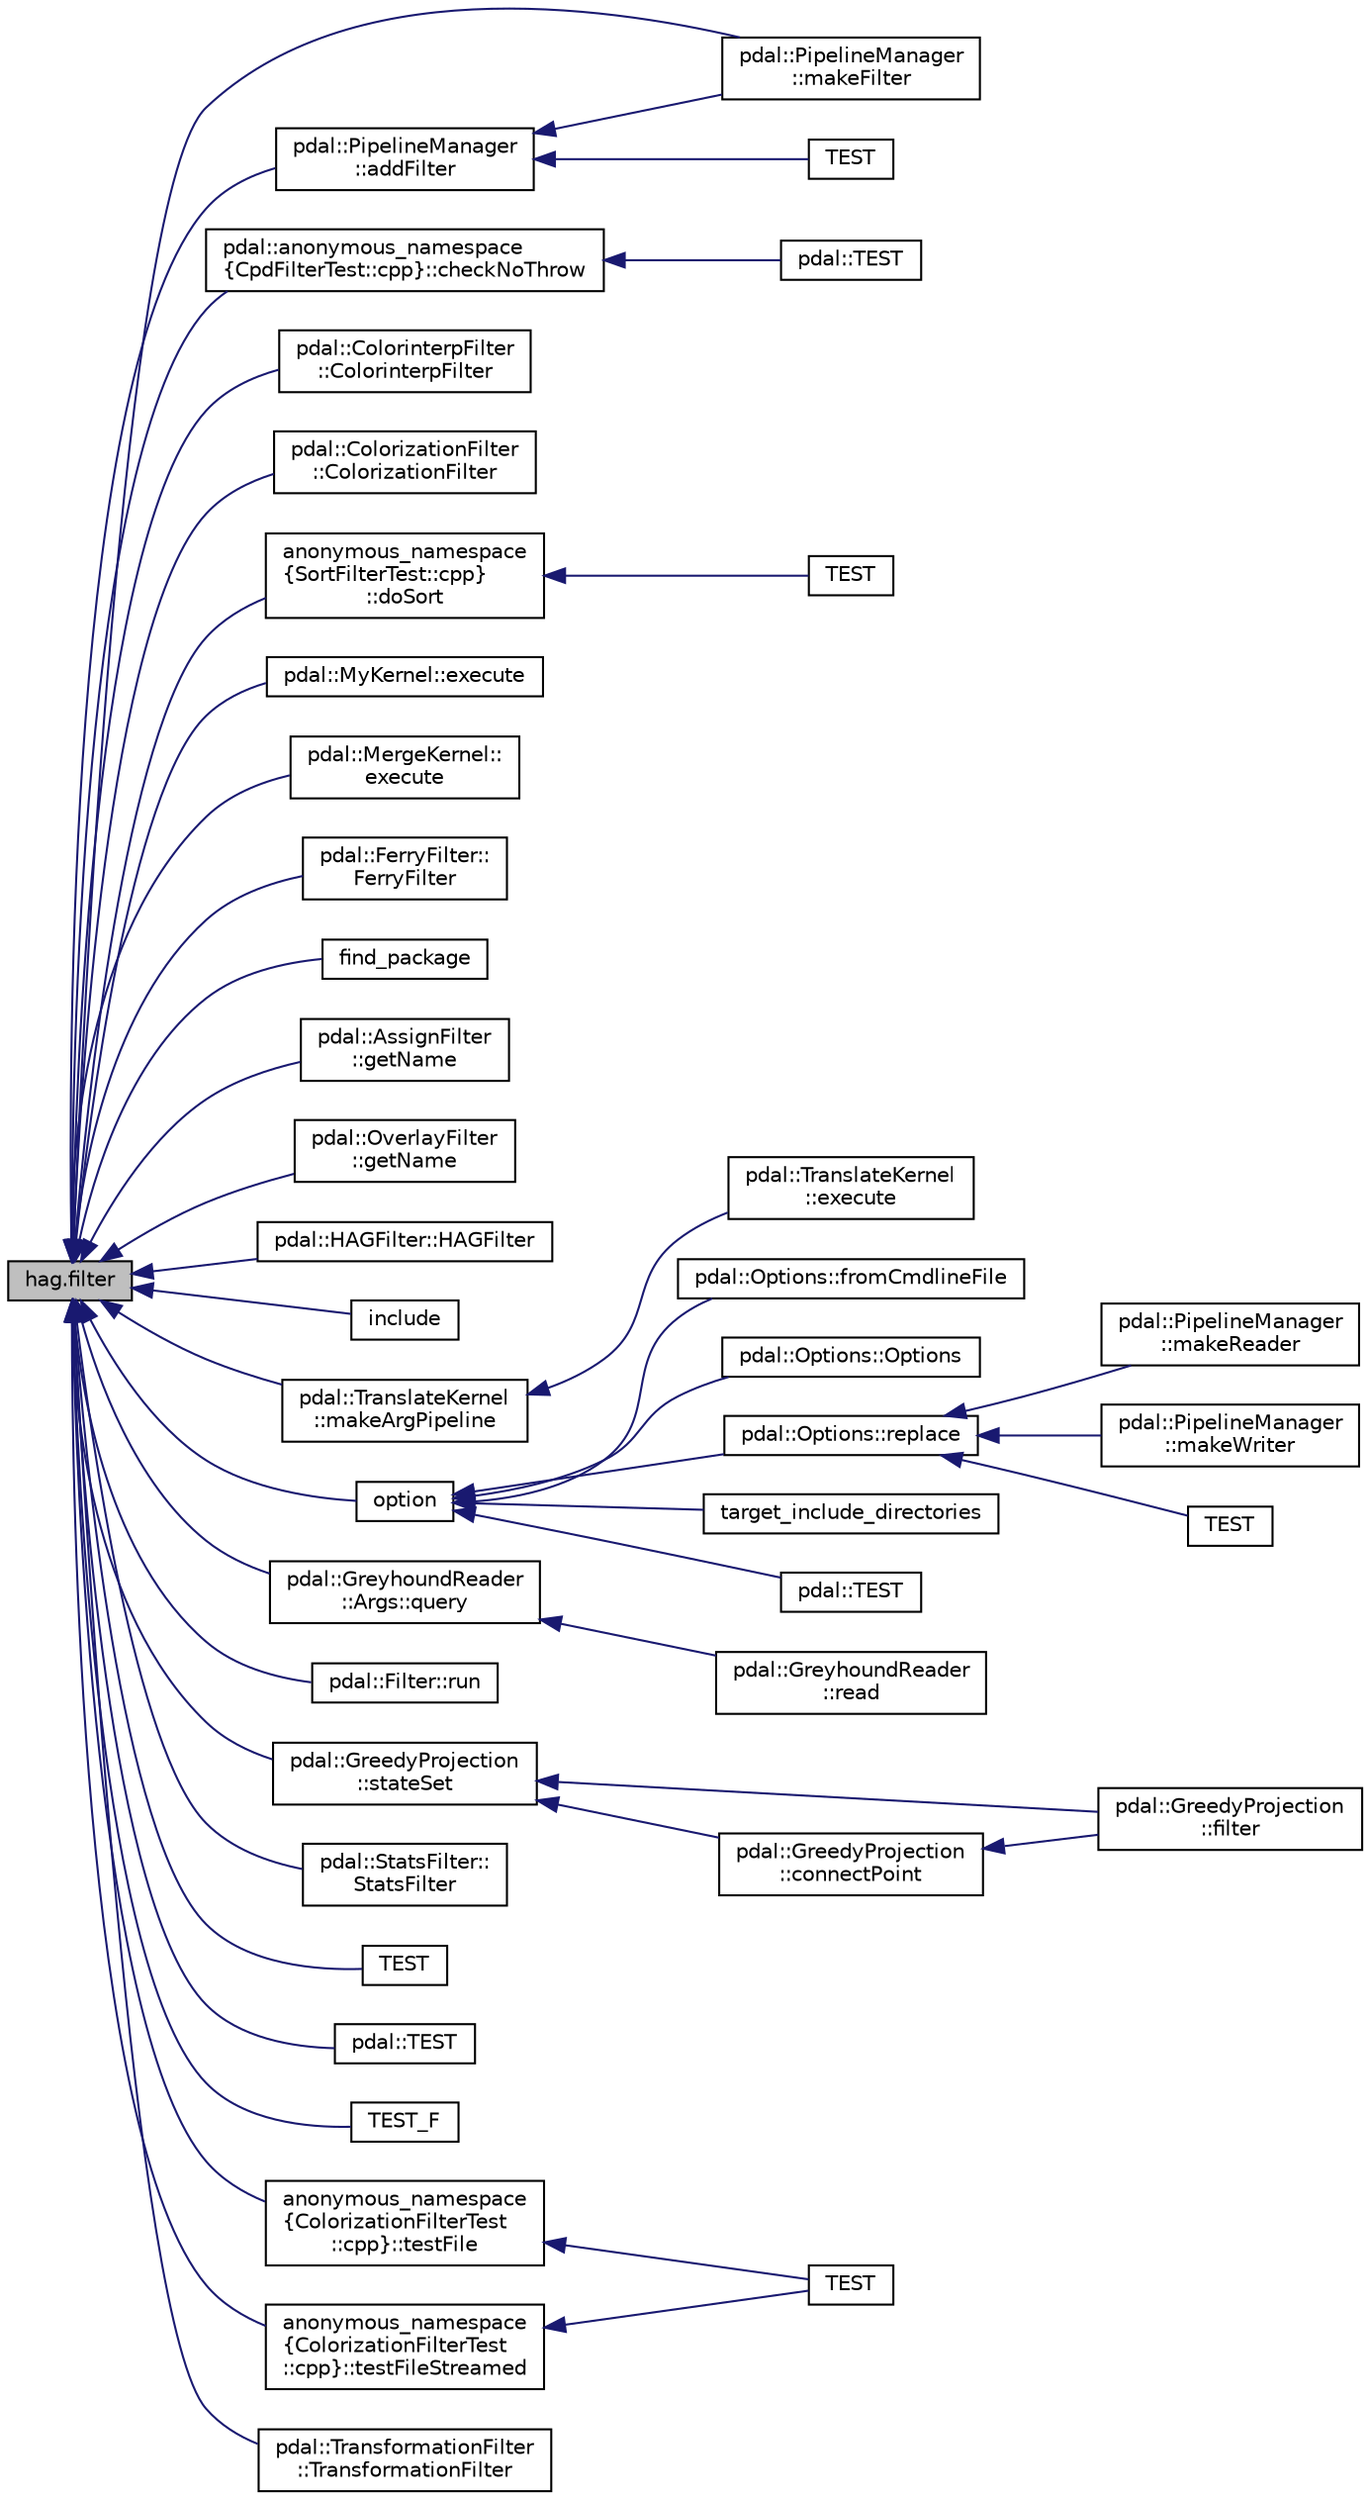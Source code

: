 digraph "hag.filter"
{
  edge [fontname="Helvetica",fontsize="10",labelfontname="Helvetica",labelfontsize="10"];
  node [fontname="Helvetica",fontsize="10",shape=record];
  rankdir="LR";
  Node1 [label="hag.filter",height=0.2,width=0.4,color="black", fillcolor="grey75", style="filled", fontcolor="black"];
  Node1 -> Node2 [dir="back",color="midnightblue",fontsize="10",style="solid",fontname="Helvetica"];
  Node2 [label="pdal::PipelineManager\l::addFilter",height=0.2,width=0.4,color="black", fillcolor="white", style="filled",URL="$classpdal_1_1PipelineManager.html#ad7f4c4be357e68bdec3051285cfc72f2"];
  Node2 -> Node3 [dir="back",color="midnightblue",fontsize="10",style="solid",fontname="Helvetica"];
  Node3 [label="pdal::PipelineManager\l::makeFilter",height=0.2,width=0.4,color="black", fillcolor="white", style="filled",URL="$classpdal_1_1PipelineManager.html#aeb5065b985604b7e92096470643c391a"];
  Node2 -> Node4 [dir="back",color="midnightblue",fontsize="10",style="solid",fontname="Helvetica"];
  Node4 [label="TEST",height=0.2,width=0.4,color="black", fillcolor="white", style="filled",URL="$AdditionalMergeTest_8cpp.html#ac4c8e2ca590e0c0e62bbfdd934c0cdc8"];
  Node1 -> Node5 [dir="back",color="midnightblue",fontsize="10",style="solid",fontname="Helvetica"];
  Node5 [label="pdal::anonymous_namespace\l\{CpdFilterTest::cpp\}::checkNoThrow",height=0.2,width=0.4,color="black", fillcolor="white", style="filled",URL="$namespacepdal_1_1anonymous__namespace_02CpdFilterTest_8cpp_03.html#a320ed17294674e9db1e7ca7095ae403b"];
  Node5 -> Node6 [dir="back",color="midnightblue",fontsize="10",style="solid",fontname="Helvetica"];
  Node6 [label="pdal::TEST",height=0.2,width=0.4,color="black", fillcolor="white", style="filled",URL="$namespacepdal.html#a00c905c22c3acfee6c14a0d73dab3f97"];
  Node1 -> Node7 [dir="back",color="midnightblue",fontsize="10",style="solid",fontname="Helvetica"];
  Node7 [label="pdal::ColorinterpFilter\l::ColorinterpFilter",height=0.2,width=0.4,color="black", fillcolor="white", style="filled",URL="$classpdal_1_1ColorinterpFilter.html#a40f81902bdf1e6469dee317f09f45698"];
  Node1 -> Node8 [dir="back",color="midnightblue",fontsize="10",style="solid",fontname="Helvetica"];
  Node8 [label="pdal::ColorizationFilter\l::ColorizationFilter",height=0.2,width=0.4,color="black", fillcolor="white", style="filled",URL="$classpdal_1_1ColorizationFilter.html#a02f800db6e863c7ce66feb33505ada1b"];
  Node1 -> Node9 [dir="back",color="midnightblue",fontsize="10",style="solid",fontname="Helvetica"];
  Node9 [label="anonymous_namespace\l\{SortFilterTest::cpp\}\l::doSort",height=0.2,width=0.4,color="black", fillcolor="white", style="filled",URL="$namespaceanonymous__namespace_02SortFilterTest_8cpp_03.html#a4dd665dd162481d153ad54779b8e970b"];
  Node9 -> Node10 [dir="back",color="midnightblue",fontsize="10",style="solid",fontname="Helvetica"];
  Node10 [label="TEST",height=0.2,width=0.4,color="black", fillcolor="white", style="filled",URL="$SortFilterTest_8cpp.html#afd1da29769e5d1e5e0b9cf3a0cfbf40d"];
  Node1 -> Node11 [dir="back",color="midnightblue",fontsize="10",style="solid",fontname="Helvetica"];
  Node11 [label="pdal::MyKernel::execute",height=0.2,width=0.4,color="black", fillcolor="white", style="filled",URL="$classpdal_1_1MyKernel.html#a2aa834686cb68aab88b9d40df48d6f13"];
  Node1 -> Node12 [dir="back",color="midnightblue",fontsize="10",style="solid",fontname="Helvetica"];
  Node12 [label="pdal::MergeKernel::\lexecute",height=0.2,width=0.4,color="black", fillcolor="white", style="filled",URL="$classpdal_1_1MergeKernel.html#a0f279da4375db6bb051489b6588fa897"];
  Node1 -> Node13 [dir="back",color="midnightblue",fontsize="10",style="solid",fontname="Helvetica"];
  Node13 [label="pdal::FerryFilter::\lFerryFilter",height=0.2,width=0.4,color="black", fillcolor="white", style="filled",URL="$classpdal_1_1FerryFilter.html#af60f3a7d0a32708806eb0ec8ff731cd7"];
  Node1 -> Node14 [dir="back",color="midnightblue",fontsize="10",style="solid",fontname="Helvetica"];
  Node14 [label="find_package",height=0.2,width=0.4,color="black", fillcolor="white", style="filled",URL="$plugins_2pcl_2CMakeLists_8txt.html#aeb94e26e191424877b600ea56cb1988a"];
  Node1 -> Node15 [dir="back",color="midnightblue",fontsize="10",style="solid",fontname="Helvetica"];
  Node15 [label="pdal::AssignFilter\l::getName",height=0.2,width=0.4,color="black", fillcolor="white", style="filled",URL="$classpdal_1_1AssignFilter.html#a62fd9d682ba55bc9c502eb6032e43c26"];
  Node1 -> Node16 [dir="back",color="midnightblue",fontsize="10",style="solid",fontname="Helvetica"];
  Node16 [label="pdal::OverlayFilter\l::getName",height=0.2,width=0.4,color="black", fillcolor="white", style="filled",URL="$classpdal_1_1OverlayFilter.html#ae8727f0682571554fc76e416ff18ee53"];
  Node1 -> Node17 [dir="back",color="midnightblue",fontsize="10",style="solid",fontname="Helvetica"];
  Node17 [label="pdal::HAGFilter::HAGFilter",height=0.2,width=0.4,color="black", fillcolor="white", style="filled",URL="$classpdal_1_1HAGFilter.html#a9858435aea48b6f2d66192cb6a67ab40"];
  Node1 -> Node18 [dir="back",color="midnightblue",fontsize="10",style="solid",fontname="Helvetica"];
  Node18 [label="include",height=0.2,width=0.4,color="black", fillcolor="white", style="filled",URL="$plugins_2matlab_2CMakeLists_8txt.html#a139691a0c4a734d96555f643d75185e4"];
  Node1 -> Node19 [dir="back",color="midnightblue",fontsize="10",style="solid",fontname="Helvetica"];
  Node19 [label="pdal::TranslateKernel\l::makeArgPipeline",height=0.2,width=0.4,color="black", fillcolor="white", style="filled",URL="$classpdal_1_1TranslateKernel.html#a4eb91a1cc4a888e9bdfec17d6673c0b2"];
  Node19 -> Node20 [dir="back",color="midnightblue",fontsize="10",style="solid",fontname="Helvetica"];
  Node20 [label="pdal::TranslateKernel\l::execute",height=0.2,width=0.4,color="black", fillcolor="white", style="filled",URL="$classpdal_1_1TranslateKernel.html#a29dcfe64f27066795c729465ffbef49c"];
  Node1 -> Node3 [dir="back",color="midnightblue",fontsize="10",style="solid",fontname="Helvetica"];
  Node1 -> Node21 [dir="back",color="midnightblue",fontsize="10",style="solid",fontname="Helvetica"];
  Node21 [label="option",height=0.2,width=0.4,color="black", fillcolor="white", style="filled",URL="$plugins_2cpd_2CMakeLists_8txt.html#a07f071e11fd317756f94ff028b629ebf"];
  Node21 -> Node22 [dir="back",color="midnightblue",fontsize="10",style="solid",fontname="Helvetica"];
  Node22 [label="pdal::Options::fromCmdlineFile",height=0.2,width=0.4,color="black", fillcolor="white", style="filled",URL="$classpdal_1_1Options.html#a1a7ad95963052f30ee58f7958c201edf"];
  Node21 -> Node23 [dir="back",color="midnightblue",fontsize="10",style="solid",fontname="Helvetica"];
  Node23 [label="pdal::Options::Options",height=0.2,width=0.4,color="black", fillcolor="white", style="filled",URL="$classpdal_1_1Options.html#ab379e8c7e61c2eb6db89b13922cea7d2"];
  Node21 -> Node24 [dir="back",color="midnightblue",fontsize="10",style="solid",fontname="Helvetica"];
  Node24 [label="pdal::Options::replace",height=0.2,width=0.4,color="black", fillcolor="white", style="filled",URL="$classpdal_1_1Options.html#ac68182ff4da939a6896f9cbb2fc0dd90"];
  Node24 -> Node25 [dir="back",color="midnightblue",fontsize="10",style="solid",fontname="Helvetica"];
  Node25 [label="pdal::PipelineManager\l::makeReader",height=0.2,width=0.4,color="black", fillcolor="white", style="filled",URL="$classpdal_1_1PipelineManager.html#a9b5b93498ef9ce477c9be6125816b97f"];
  Node24 -> Node26 [dir="back",color="midnightblue",fontsize="10",style="solid",fontname="Helvetica"];
  Node26 [label="pdal::PipelineManager\l::makeWriter",height=0.2,width=0.4,color="black", fillcolor="white", style="filled",URL="$classpdal_1_1PipelineManager.html#a799449dfca11d1961ea0ecd8cdb886a5"];
  Node24 -> Node27 [dir="back",color="midnightblue",fontsize="10",style="solid",fontname="Helvetica"];
  Node27 [label="TEST",height=0.2,width=0.4,color="black", fillcolor="white", style="filled",URL="$BPFTest_8cpp.html#a30071d5dd68251f1768dbe4e3623c615"];
  Node21 -> Node28 [dir="back",color="midnightblue",fontsize="10",style="solid",fontname="Helvetica"];
  Node28 [label="target_include_directories",height=0.2,width=0.4,color="black", fillcolor="white", style="filled",URL="$plugins_2rxp_2CMakeLists_8txt.html#a96f116bcb64cc351c935f3bfcd6dcbca"];
  Node21 -> Node29 [dir="back",color="midnightblue",fontsize="10",style="solid",fontname="Helvetica"];
  Node29 [label="pdal::TEST",height=0.2,width=0.4,color="black", fillcolor="white", style="filled",URL="$namespacepdal.html#aeb4ef85ebf69fda6f12fd1c6ce19c695"];
  Node1 -> Node30 [dir="back",color="midnightblue",fontsize="10",style="solid",fontname="Helvetica"];
  Node30 [label="pdal::GreyhoundReader\l::Args::query",height=0.2,width=0.4,color="black", fillcolor="white", style="filled",URL="$structpdal_1_1GreyhoundReader_1_1Args.html#ae8f77bab552f0376f71b261ad08ca3d9"];
  Node30 -> Node31 [dir="back",color="midnightblue",fontsize="10",style="solid",fontname="Helvetica"];
  Node31 [label="pdal::GreyhoundReader\l::read",height=0.2,width=0.4,color="black", fillcolor="white", style="filled",URL="$classpdal_1_1GreyhoundReader.html#a80825b775f133a7d4af529c4a36298e6"];
  Node1 -> Node32 [dir="back",color="midnightblue",fontsize="10",style="solid",fontname="Helvetica"];
  Node32 [label="pdal::Filter::run",height=0.2,width=0.4,color="black", fillcolor="white", style="filled",URL="$classpdal_1_1Filter.html#a76c0f0702657e82f5312539a9738ccf0"];
  Node1 -> Node33 [dir="back",color="midnightblue",fontsize="10",style="solid",fontname="Helvetica"];
  Node33 [label="pdal::GreedyProjection\l::stateSet",height=0.2,width=0.4,color="black", fillcolor="white", style="filled",URL="$classpdal_1_1GreedyProjection.html#a6fc9ae2e72a539fe37fe8e8b199294cd"];
  Node33 -> Node34 [dir="back",color="midnightblue",fontsize="10",style="solid",fontname="Helvetica"];
  Node34 [label="pdal::GreedyProjection\l::filter",height=0.2,width=0.4,color="black", fillcolor="white", style="filled",URL="$classpdal_1_1GreedyProjection.html#aa0de48c450a56b726634e29d28fd5427"];
  Node33 -> Node35 [dir="back",color="midnightblue",fontsize="10",style="solid",fontname="Helvetica"];
  Node35 [label="pdal::GreedyProjection\l::connectPoint",height=0.2,width=0.4,color="black", fillcolor="white", style="filled",URL="$classpdal_1_1GreedyProjection.html#a6d044bb31d1c1c6071960457ef929bb2",tooltip="Forms a new triangle by connecting the current neighbor to the query point and the previous neighbor..."];
  Node35 -> Node34 [dir="back",color="midnightblue",fontsize="10",style="solid",fontname="Helvetica"];
  Node1 -> Node36 [dir="back",color="midnightblue",fontsize="10",style="solid",fontname="Helvetica"];
  Node36 [label="pdal::StatsFilter::\lStatsFilter",height=0.2,width=0.4,color="black", fillcolor="white", style="filled",URL="$classpdal_1_1StatsFilter.html#a9397eefccbbdd63036e1df6fa225c0f3"];
  Node1 -> Node37 [dir="back",color="midnightblue",fontsize="10",style="solid",fontname="Helvetica"];
  Node37 [label="TEST",height=0.2,width=0.4,color="black", fillcolor="white", style="filled",URL="$PCLBlockFilterTest_8cpp.html#af806c6fe59d3420714ce9c0f90f25992"];
  Node1 -> Node38 [dir="back",color="midnightblue",fontsize="10",style="solid",fontname="Helvetica"];
  Node38 [label="pdal::TEST",height=0.2,width=0.4,color="black", fillcolor="white", style="filled",URL="$namespacepdal.html#acc912ca33465ea181fa835a4b073a77b"];
  Node1 -> Node39 [dir="back",color="midnightblue",fontsize="10",style="solid",fontname="Helvetica"];
  Node39 [label="TEST_F",height=0.2,width=0.4,color="black", fillcolor="white", style="filled",URL="$GreyhoundReaderTest_8cpp.html#a9cf36985634c3277ff9ef8a401724bee"];
  Node1 -> Node40 [dir="back",color="midnightblue",fontsize="10",style="solid",fontname="Helvetica"];
  Node40 [label="anonymous_namespace\l\{ColorizationFilterTest\l::cpp\}::testFile",height=0.2,width=0.4,color="black", fillcolor="white", style="filled",URL="$namespaceanonymous__namespace_02ColorizationFilterTest_8cpp_03.html#a9ecba8dd0dc941d16a50be7a9a264b07"];
  Node40 -> Node41 [dir="back",color="midnightblue",fontsize="10",style="solid",fontname="Helvetica"];
  Node41 [label="TEST",height=0.2,width=0.4,color="black", fillcolor="white", style="filled",URL="$ColorizationFilterTest_8cpp.html#aea681c9f5ee6e7fbbb2d7411514ce122"];
  Node1 -> Node42 [dir="back",color="midnightblue",fontsize="10",style="solid",fontname="Helvetica"];
  Node42 [label="anonymous_namespace\l\{ColorizationFilterTest\l::cpp\}::testFileStreamed",height=0.2,width=0.4,color="black", fillcolor="white", style="filled",URL="$namespaceanonymous__namespace_02ColorizationFilterTest_8cpp_03.html#a34ec954a3562386020f65ce3ad8d025e"];
  Node42 -> Node41 [dir="back",color="midnightblue",fontsize="10",style="solid",fontname="Helvetica"];
  Node1 -> Node43 [dir="back",color="midnightblue",fontsize="10",style="solid",fontname="Helvetica"];
  Node43 [label="pdal::TransformationFilter\l::TransformationFilter",height=0.2,width=0.4,color="black", fillcolor="white", style="filled",URL="$classpdal_1_1TransformationFilter.html#a2ad0080fc5923f1979849fbb477c38ab"];
}
